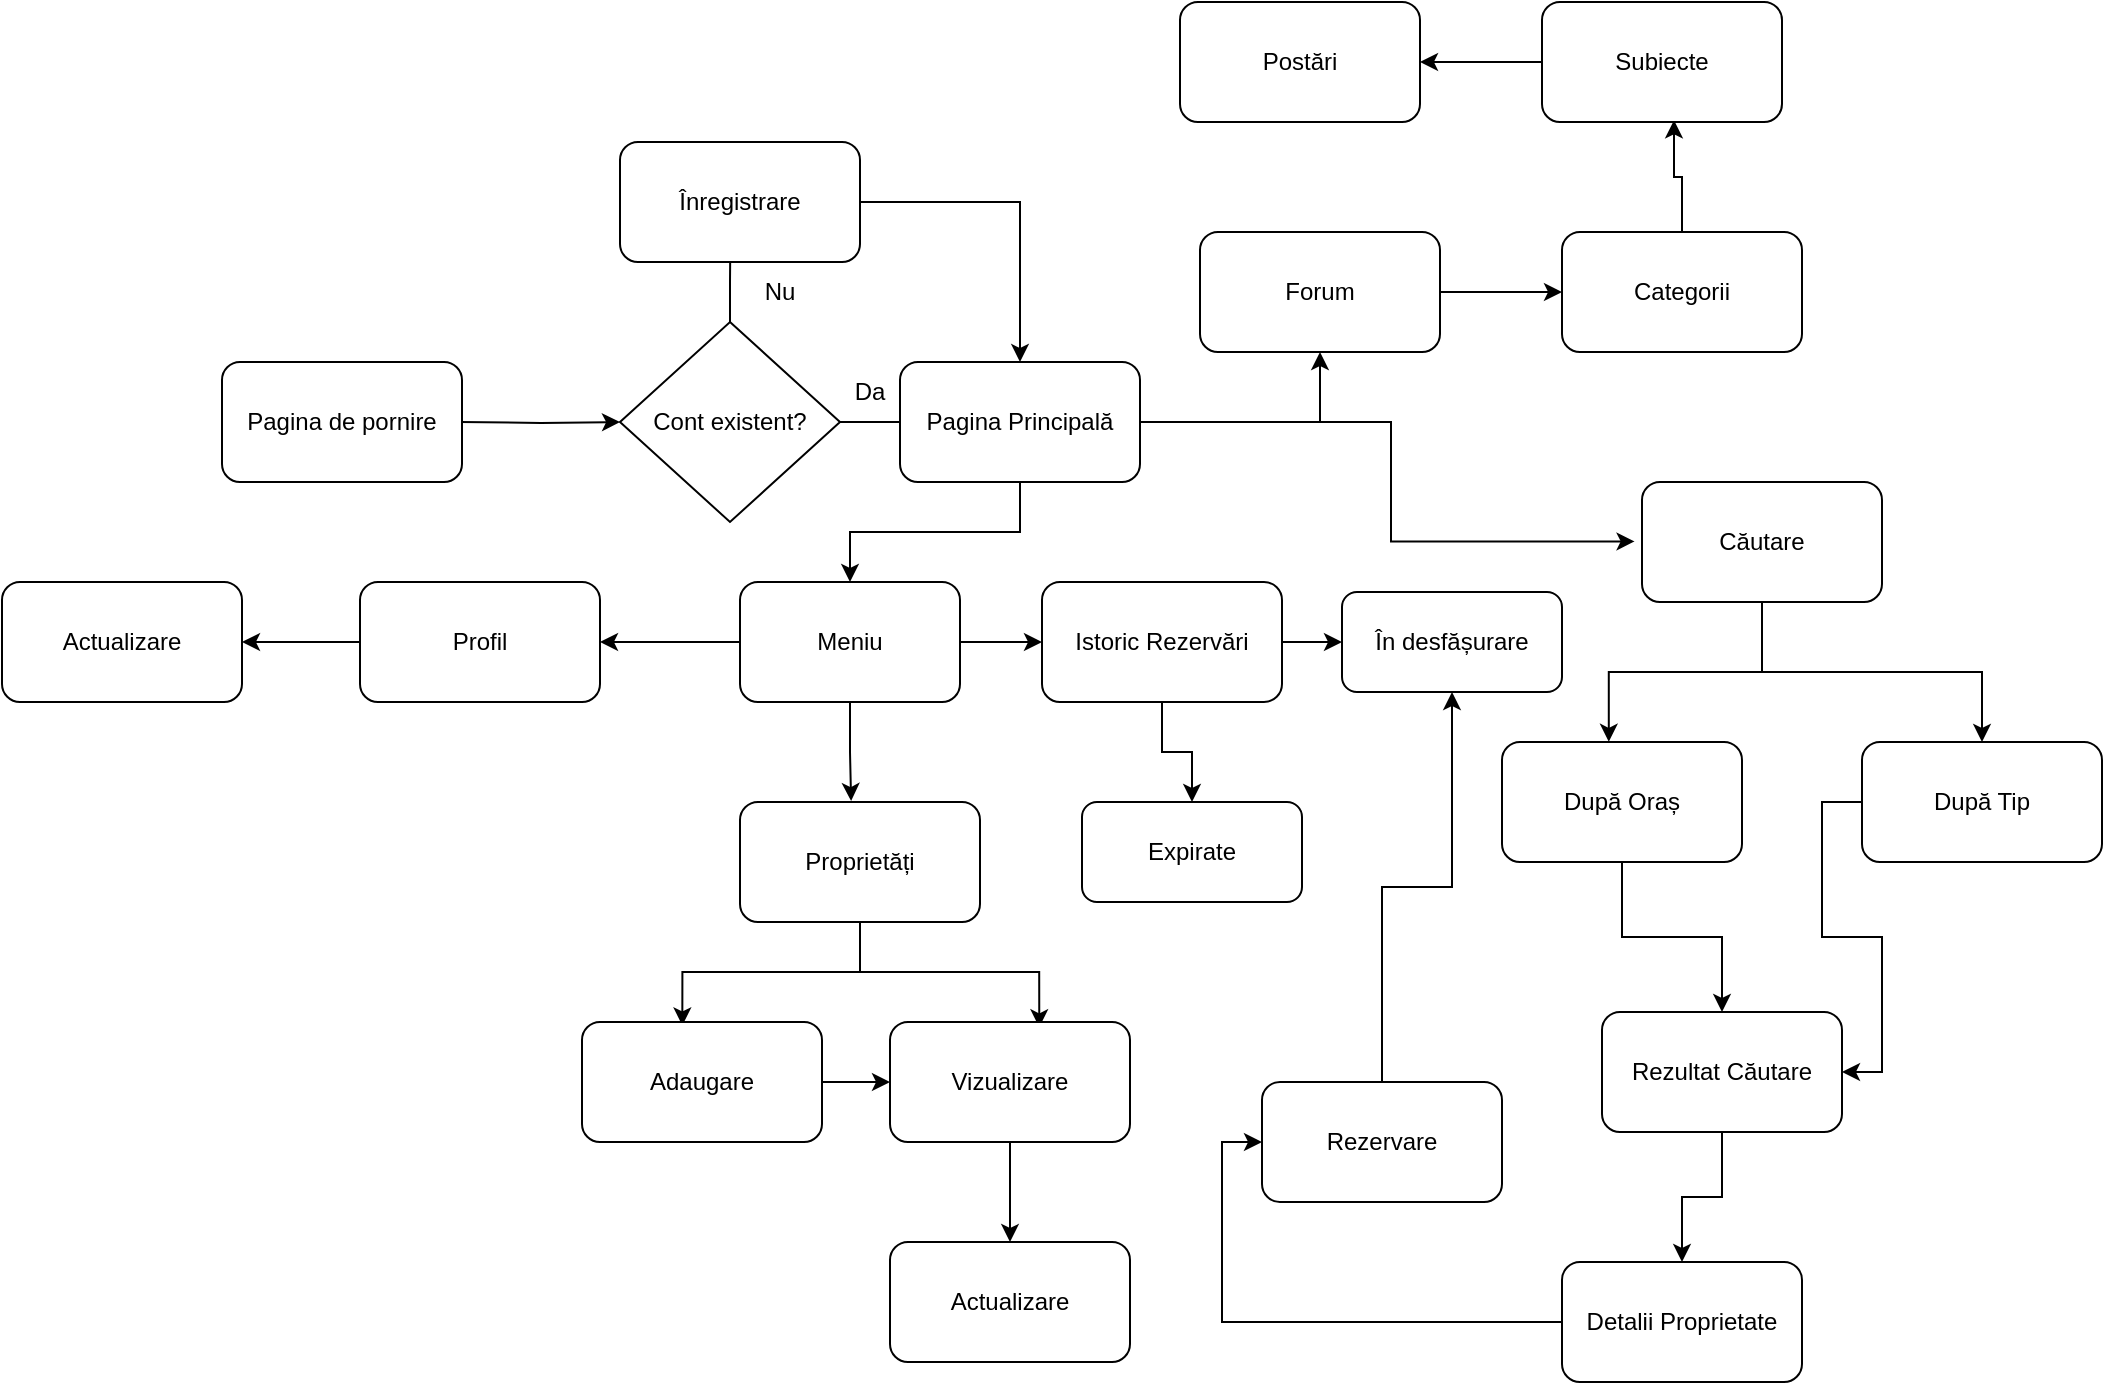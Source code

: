 <mxfile version="21.5.0" type="github">
  <diagram id="C5RBs43oDa-KdzZeNtuy" name="Page-1">
    <mxGraphModel dx="2741" dy="988" grid="1" gridSize="10" guides="1" tooltips="1" connect="1" arrows="1" fold="1" page="1" pageScale="1" pageWidth="827" pageHeight="1169" math="0" shadow="0">
      <root>
        <mxCell id="WIyWlLk6GJQsqaUBKTNV-0" />
        <mxCell id="WIyWlLk6GJQsqaUBKTNV-1" parent="WIyWlLk6GJQsqaUBKTNV-0" />
        <mxCell id="Z4YXYu8KSRPK0NGSerr5-8" style="edgeStyle=orthogonalEdgeStyle;rounded=0;orthogonalLoop=1;jettySize=auto;html=1;entryX=0.463;entryY=0.019;entryDx=0;entryDy=0;entryPerimeter=0;" edge="1" parent="WIyWlLk6GJQsqaUBKTNV-1" source="Z4YXYu8KSRPK0NGSerr5-0" target="Z4YXYu8KSRPK0NGSerr5-3">
          <mxGeometry relative="1" as="geometry" />
        </mxCell>
        <mxCell id="Z4YXYu8KSRPK0NGSerr5-12" style="edgeStyle=orthogonalEdgeStyle;rounded=0;orthogonalLoop=1;jettySize=auto;html=1;" edge="1" parent="WIyWlLk6GJQsqaUBKTNV-1" source="Z4YXYu8KSRPK0NGSerr5-0">
          <mxGeometry relative="1" as="geometry">
            <mxPoint x="429" y="260" as="targetPoint" />
          </mxGeometry>
        </mxCell>
        <mxCell id="Z4YXYu8KSRPK0NGSerr5-0" value="Cont existent?" style="rhombus;whiteSpace=wrap;html=1;" vertex="1" parent="WIyWlLk6GJQsqaUBKTNV-1">
          <mxGeometry x="219" y="210" width="110" height="100" as="geometry" />
        </mxCell>
        <mxCell id="Z4YXYu8KSRPK0NGSerr5-2" style="edgeStyle=orthogonalEdgeStyle;rounded=0;orthogonalLoop=1;jettySize=auto;html=1;entryX=0;entryY=0.5;entryDx=0;entryDy=0;" edge="1" parent="WIyWlLk6GJQsqaUBKTNV-1" target="Z4YXYu8KSRPK0NGSerr5-0">
          <mxGeometry relative="1" as="geometry">
            <mxPoint x="139" y="260" as="sourcePoint" />
          </mxGeometry>
        </mxCell>
        <mxCell id="Z4YXYu8KSRPK0NGSerr5-1" value="Pagina de pornire" style="rounded=1;whiteSpace=wrap;html=1;" vertex="1" parent="WIyWlLk6GJQsqaUBKTNV-1">
          <mxGeometry x="20" y="230" width="120" height="60" as="geometry" />
        </mxCell>
        <mxCell id="Z4YXYu8KSRPK0NGSerr5-13" style="edgeStyle=orthogonalEdgeStyle;rounded=0;orthogonalLoop=1;jettySize=auto;html=1;entryX=0.5;entryY=0;entryDx=0;entryDy=0;" edge="1" parent="WIyWlLk6GJQsqaUBKTNV-1" source="Z4YXYu8KSRPK0NGSerr5-3" target="Z4YXYu8KSRPK0NGSerr5-4">
          <mxGeometry relative="1" as="geometry" />
        </mxCell>
        <mxCell id="Z4YXYu8KSRPK0NGSerr5-3" value="Înregistrare" style="rounded=1;whiteSpace=wrap;html=1;" vertex="1" parent="WIyWlLk6GJQsqaUBKTNV-1">
          <mxGeometry x="219" y="120" width="120" height="60" as="geometry" />
        </mxCell>
        <mxCell id="Z4YXYu8KSRPK0NGSerr5-15" style="edgeStyle=orthogonalEdgeStyle;rounded=0;orthogonalLoop=1;jettySize=auto;html=1;entryX=0.5;entryY=0;entryDx=0;entryDy=0;" edge="1" parent="WIyWlLk6GJQsqaUBKTNV-1" source="Z4YXYu8KSRPK0NGSerr5-4" target="Z4YXYu8KSRPK0NGSerr5-14">
          <mxGeometry relative="1" as="geometry" />
        </mxCell>
        <mxCell id="Z4YXYu8KSRPK0NGSerr5-17" style="edgeStyle=orthogonalEdgeStyle;rounded=0;orthogonalLoop=1;jettySize=auto;html=1;entryX=-0.031;entryY=0.495;entryDx=0;entryDy=0;entryPerimeter=0;" edge="1" parent="WIyWlLk6GJQsqaUBKTNV-1" source="Z4YXYu8KSRPK0NGSerr5-4" target="Z4YXYu8KSRPK0NGSerr5-16">
          <mxGeometry relative="1" as="geometry" />
        </mxCell>
        <mxCell id="Z4YXYu8KSRPK0NGSerr5-26" style="edgeStyle=orthogonalEdgeStyle;rounded=0;orthogonalLoop=1;jettySize=auto;html=1;" edge="1" parent="WIyWlLk6GJQsqaUBKTNV-1" source="Z4YXYu8KSRPK0NGSerr5-4" target="Z4YXYu8KSRPK0NGSerr5-24">
          <mxGeometry relative="1" as="geometry" />
        </mxCell>
        <mxCell id="Z4YXYu8KSRPK0NGSerr5-4" value="Pagina Principală" style="rounded=1;whiteSpace=wrap;html=1;" vertex="1" parent="WIyWlLk6GJQsqaUBKTNV-1">
          <mxGeometry x="359" y="230" width="120" height="60" as="geometry" />
        </mxCell>
        <mxCell id="Z4YXYu8KSRPK0NGSerr5-9" value="Da" style="text;html=1;strokeColor=none;fillColor=none;align=center;verticalAlign=middle;whiteSpace=wrap;rounded=0;" vertex="1" parent="WIyWlLk6GJQsqaUBKTNV-1">
          <mxGeometry x="329" y="230" width="30" height="30" as="geometry" />
        </mxCell>
        <mxCell id="Z4YXYu8KSRPK0NGSerr5-10" value="Nu" style="text;html=1;strokeColor=none;fillColor=none;align=center;verticalAlign=middle;whiteSpace=wrap;rounded=0;" vertex="1" parent="WIyWlLk6GJQsqaUBKTNV-1">
          <mxGeometry x="269" y="180" width="60" height="30" as="geometry" />
        </mxCell>
        <mxCell id="Z4YXYu8KSRPK0NGSerr5-21" style="edgeStyle=orthogonalEdgeStyle;rounded=0;orthogonalLoop=1;jettySize=auto;html=1;entryX=1;entryY=0.5;entryDx=0;entryDy=0;" edge="1" parent="WIyWlLk6GJQsqaUBKTNV-1" source="Z4YXYu8KSRPK0NGSerr5-14" target="Z4YXYu8KSRPK0NGSerr5-18">
          <mxGeometry relative="1" as="geometry" />
        </mxCell>
        <mxCell id="Z4YXYu8KSRPK0NGSerr5-22" style="edgeStyle=orthogonalEdgeStyle;rounded=0;orthogonalLoop=1;jettySize=auto;html=1;entryX=0.463;entryY=-0.008;entryDx=0;entryDy=0;entryPerimeter=0;" edge="1" parent="WIyWlLk6GJQsqaUBKTNV-1" source="Z4YXYu8KSRPK0NGSerr5-14" target="Z4YXYu8KSRPK0NGSerr5-20">
          <mxGeometry relative="1" as="geometry" />
        </mxCell>
        <mxCell id="Z4YXYu8KSRPK0NGSerr5-23" style="edgeStyle=orthogonalEdgeStyle;rounded=0;orthogonalLoop=1;jettySize=auto;html=1;entryX=0;entryY=0.5;entryDx=0;entryDy=0;" edge="1" parent="WIyWlLk6GJQsqaUBKTNV-1" source="Z4YXYu8KSRPK0NGSerr5-14" target="Z4YXYu8KSRPK0NGSerr5-19">
          <mxGeometry relative="1" as="geometry" />
        </mxCell>
        <mxCell id="Z4YXYu8KSRPK0NGSerr5-14" value="Meniu" style="rounded=1;whiteSpace=wrap;html=1;" vertex="1" parent="WIyWlLk6GJQsqaUBKTNV-1">
          <mxGeometry x="279" y="340" width="110" height="60" as="geometry" />
        </mxCell>
        <mxCell id="Z4YXYu8KSRPK0NGSerr5-49" style="edgeStyle=orthogonalEdgeStyle;rounded=0;orthogonalLoop=1;jettySize=auto;html=1;entryX=0.445;entryY=-0.002;entryDx=0;entryDy=0;entryPerimeter=0;" edge="1" parent="WIyWlLk6GJQsqaUBKTNV-1" source="Z4YXYu8KSRPK0NGSerr5-16" target="Z4YXYu8KSRPK0NGSerr5-46">
          <mxGeometry relative="1" as="geometry" />
        </mxCell>
        <mxCell id="Z4YXYu8KSRPK0NGSerr5-50" style="edgeStyle=orthogonalEdgeStyle;rounded=0;orthogonalLoop=1;jettySize=auto;html=1;entryX=0.5;entryY=0;entryDx=0;entryDy=0;" edge="1" parent="WIyWlLk6GJQsqaUBKTNV-1" source="Z4YXYu8KSRPK0NGSerr5-16" target="Z4YXYu8KSRPK0NGSerr5-47">
          <mxGeometry relative="1" as="geometry" />
        </mxCell>
        <mxCell id="Z4YXYu8KSRPK0NGSerr5-16" value="Căutare" style="rounded=1;whiteSpace=wrap;html=1;" vertex="1" parent="WIyWlLk6GJQsqaUBKTNV-1">
          <mxGeometry x="730" y="290" width="120" height="60" as="geometry" />
        </mxCell>
        <mxCell id="Z4YXYu8KSRPK0NGSerr5-41" style="edgeStyle=orthogonalEdgeStyle;rounded=0;orthogonalLoop=1;jettySize=auto;html=1;entryX=1;entryY=0.5;entryDx=0;entryDy=0;" edge="1" parent="WIyWlLk6GJQsqaUBKTNV-1" source="Z4YXYu8KSRPK0NGSerr5-18" target="Z4YXYu8KSRPK0NGSerr5-40">
          <mxGeometry relative="1" as="geometry" />
        </mxCell>
        <mxCell id="Z4YXYu8KSRPK0NGSerr5-18" value="Profil" style="rounded=1;whiteSpace=wrap;html=1;" vertex="1" parent="WIyWlLk6GJQsqaUBKTNV-1">
          <mxGeometry x="89" y="340" width="120" height="60" as="geometry" />
        </mxCell>
        <mxCell id="Z4YXYu8KSRPK0NGSerr5-43" style="edgeStyle=orthogonalEdgeStyle;rounded=0;orthogonalLoop=1;jettySize=auto;html=1;entryX=0.5;entryY=0;entryDx=0;entryDy=0;" edge="1" parent="WIyWlLk6GJQsqaUBKTNV-1" source="Z4YXYu8KSRPK0NGSerr5-19" target="Z4YXYu8KSRPK0NGSerr5-42">
          <mxGeometry relative="1" as="geometry" />
        </mxCell>
        <mxCell id="Z4YXYu8KSRPK0NGSerr5-48" style="edgeStyle=orthogonalEdgeStyle;rounded=0;orthogonalLoop=1;jettySize=auto;html=1;entryX=0;entryY=0.5;entryDx=0;entryDy=0;" edge="1" parent="WIyWlLk6GJQsqaUBKTNV-1" source="Z4YXYu8KSRPK0NGSerr5-19" target="Z4YXYu8KSRPK0NGSerr5-44">
          <mxGeometry relative="1" as="geometry" />
        </mxCell>
        <mxCell id="Z4YXYu8KSRPK0NGSerr5-19" value="Istoric Rezervări" style="rounded=1;whiteSpace=wrap;html=1;" vertex="1" parent="WIyWlLk6GJQsqaUBKTNV-1">
          <mxGeometry x="430" y="340" width="120" height="60" as="geometry" />
        </mxCell>
        <mxCell id="Z4YXYu8KSRPK0NGSerr5-35" style="edgeStyle=orthogonalEdgeStyle;rounded=0;orthogonalLoop=1;jettySize=auto;html=1;entryX=0.418;entryY=0.029;entryDx=0;entryDy=0;entryPerimeter=0;" edge="1" parent="WIyWlLk6GJQsqaUBKTNV-1" source="Z4YXYu8KSRPK0NGSerr5-20" target="Z4YXYu8KSRPK0NGSerr5-33">
          <mxGeometry relative="1" as="geometry" />
        </mxCell>
        <mxCell id="Z4YXYu8KSRPK0NGSerr5-36" style="edgeStyle=orthogonalEdgeStyle;rounded=0;orthogonalLoop=1;jettySize=auto;html=1;entryX=0.622;entryY=0.044;entryDx=0;entryDy=0;entryPerimeter=0;" edge="1" parent="WIyWlLk6GJQsqaUBKTNV-1" source="Z4YXYu8KSRPK0NGSerr5-20" target="Z4YXYu8KSRPK0NGSerr5-34">
          <mxGeometry relative="1" as="geometry" />
        </mxCell>
        <mxCell id="Z4YXYu8KSRPK0NGSerr5-20" value="Proprietăți" style="rounded=1;whiteSpace=wrap;html=1;" vertex="1" parent="WIyWlLk6GJQsqaUBKTNV-1">
          <mxGeometry x="279" y="450" width="120" height="60" as="geometry" />
        </mxCell>
        <mxCell id="Z4YXYu8KSRPK0NGSerr5-30" style="edgeStyle=orthogonalEdgeStyle;rounded=0;orthogonalLoop=1;jettySize=auto;html=1;entryX=0;entryY=0.5;entryDx=0;entryDy=0;" edge="1" parent="WIyWlLk6GJQsqaUBKTNV-1" source="Z4YXYu8KSRPK0NGSerr5-24" target="Z4YXYu8KSRPK0NGSerr5-27">
          <mxGeometry relative="1" as="geometry" />
        </mxCell>
        <mxCell id="Z4YXYu8KSRPK0NGSerr5-24" value="Forum" style="rounded=1;whiteSpace=wrap;html=1;" vertex="1" parent="WIyWlLk6GJQsqaUBKTNV-1">
          <mxGeometry x="509" y="165" width="120" height="60" as="geometry" />
        </mxCell>
        <mxCell id="Z4YXYu8KSRPK0NGSerr5-31" style="edgeStyle=orthogonalEdgeStyle;rounded=0;orthogonalLoop=1;jettySize=auto;html=1;entryX=0.55;entryY=0.986;entryDx=0;entryDy=0;entryPerimeter=0;" edge="1" parent="WIyWlLk6GJQsqaUBKTNV-1" source="Z4YXYu8KSRPK0NGSerr5-27" target="Z4YXYu8KSRPK0NGSerr5-28">
          <mxGeometry relative="1" as="geometry" />
        </mxCell>
        <mxCell id="Z4YXYu8KSRPK0NGSerr5-27" value="Categorii" style="rounded=1;whiteSpace=wrap;html=1;" vertex="1" parent="WIyWlLk6GJQsqaUBKTNV-1">
          <mxGeometry x="690" y="165" width="120" height="60" as="geometry" />
        </mxCell>
        <mxCell id="Z4YXYu8KSRPK0NGSerr5-32" value="" style="edgeStyle=orthogonalEdgeStyle;rounded=0;orthogonalLoop=1;jettySize=auto;html=1;" edge="1" parent="WIyWlLk6GJQsqaUBKTNV-1" source="Z4YXYu8KSRPK0NGSerr5-28" target="Z4YXYu8KSRPK0NGSerr5-29">
          <mxGeometry relative="1" as="geometry" />
        </mxCell>
        <mxCell id="Z4YXYu8KSRPK0NGSerr5-28" value="Subiecte" style="rounded=1;whiteSpace=wrap;html=1;" vertex="1" parent="WIyWlLk6GJQsqaUBKTNV-1">
          <mxGeometry x="680" y="50" width="120" height="60" as="geometry" />
        </mxCell>
        <mxCell id="Z4YXYu8KSRPK0NGSerr5-29" value="Postări" style="rounded=1;whiteSpace=wrap;html=1;" vertex="1" parent="WIyWlLk6GJQsqaUBKTNV-1">
          <mxGeometry x="499" y="50" width="120" height="60" as="geometry" />
        </mxCell>
        <mxCell id="Z4YXYu8KSRPK0NGSerr5-39" style="edgeStyle=orthogonalEdgeStyle;rounded=0;orthogonalLoop=1;jettySize=auto;html=1;entryX=0;entryY=0.5;entryDx=0;entryDy=0;" edge="1" parent="WIyWlLk6GJQsqaUBKTNV-1" source="Z4YXYu8KSRPK0NGSerr5-33" target="Z4YXYu8KSRPK0NGSerr5-34">
          <mxGeometry relative="1" as="geometry" />
        </mxCell>
        <mxCell id="Z4YXYu8KSRPK0NGSerr5-33" value="Adaugare" style="rounded=1;whiteSpace=wrap;html=1;" vertex="1" parent="WIyWlLk6GJQsqaUBKTNV-1">
          <mxGeometry x="200" y="560" width="120" height="60" as="geometry" />
        </mxCell>
        <mxCell id="Z4YXYu8KSRPK0NGSerr5-38" style="edgeStyle=orthogonalEdgeStyle;rounded=0;orthogonalLoop=1;jettySize=auto;html=1;entryX=0.5;entryY=0;entryDx=0;entryDy=0;" edge="1" parent="WIyWlLk6GJQsqaUBKTNV-1" source="Z4YXYu8KSRPK0NGSerr5-34" target="Z4YXYu8KSRPK0NGSerr5-37">
          <mxGeometry relative="1" as="geometry" />
        </mxCell>
        <mxCell id="Z4YXYu8KSRPK0NGSerr5-34" value="Vizualizare" style="rounded=1;whiteSpace=wrap;html=1;" vertex="1" parent="WIyWlLk6GJQsqaUBKTNV-1">
          <mxGeometry x="354" y="560" width="120" height="60" as="geometry" />
        </mxCell>
        <mxCell id="Z4YXYu8KSRPK0NGSerr5-37" value="Actualizare" style="rounded=1;whiteSpace=wrap;html=1;" vertex="1" parent="WIyWlLk6GJQsqaUBKTNV-1">
          <mxGeometry x="354" y="670" width="120" height="60" as="geometry" />
        </mxCell>
        <mxCell id="Z4YXYu8KSRPK0NGSerr5-40" value="Actualizare" style="rounded=1;whiteSpace=wrap;html=1;" vertex="1" parent="WIyWlLk6GJQsqaUBKTNV-1">
          <mxGeometry x="-90" y="340" width="120" height="60" as="geometry" />
        </mxCell>
        <mxCell id="Z4YXYu8KSRPK0NGSerr5-42" value="Expirate" style="rounded=1;whiteSpace=wrap;html=1;" vertex="1" parent="WIyWlLk6GJQsqaUBKTNV-1">
          <mxGeometry x="450" y="450" width="110" height="50" as="geometry" />
        </mxCell>
        <mxCell id="Z4YXYu8KSRPK0NGSerr5-44" value="În desfășurare" style="rounded=1;whiteSpace=wrap;html=1;" vertex="1" parent="WIyWlLk6GJQsqaUBKTNV-1">
          <mxGeometry x="580" y="345" width="110" height="50" as="geometry" />
        </mxCell>
        <mxCell id="Z4YXYu8KSRPK0NGSerr5-52" style="edgeStyle=orthogonalEdgeStyle;rounded=0;orthogonalLoop=1;jettySize=auto;html=1;entryX=0.5;entryY=0;entryDx=0;entryDy=0;" edge="1" parent="WIyWlLk6GJQsqaUBKTNV-1" source="Z4YXYu8KSRPK0NGSerr5-46" target="Z4YXYu8KSRPK0NGSerr5-51">
          <mxGeometry relative="1" as="geometry" />
        </mxCell>
        <mxCell id="Z4YXYu8KSRPK0NGSerr5-46" value="După Oraș" style="rounded=1;whiteSpace=wrap;html=1;" vertex="1" parent="WIyWlLk6GJQsqaUBKTNV-1">
          <mxGeometry x="660" y="420" width="120" height="60" as="geometry" />
        </mxCell>
        <mxCell id="Z4YXYu8KSRPK0NGSerr5-53" style="edgeStyle=orthogonalEdgeStyle;rounded=0;orthogonalLoop=1;jettySize=auto;html=1;entryX=1;entryY=0.5;entryDx=0;entryDy=0;" edge="1" parent="WIyWlLk6GJQsqaUBKTNV-1" source="Z4YXYu8KSRPK0NGSerr5-47" target="Z4YXYu8KSRPK0NGSerr5-51">
          <mxGeometry relative="1" as="geometry">
            <mxPoint x="820" y="540" as="targetPoint" />
          </mxGeometry>
        </mxCell>
        <mxCell id="Z4YXYu8KSRPK0NGSerr5-47" value="După Tip" style="rounded=1;whiteSpace=wrap;html=1;" vertex="1" parent="WIyWlLk6GJQsqaUBKTNV-1">
          <mxGeometry x="840" y="420" width="120" height="60" as="geometry" />
        </mxCell>
        <mxCell id="Z4YXYu8KSRPK0NGSerr5-55" style="edgeStyle=orthogonalEdgeStyle;rounded=0;orthogonalLoop=1;jettySize=auto;html=1;entryX=0.5;entryY=0;entryDx=0;entryDy=0;" edge="1" parent="WIyWlLk6GJQsqaUBKTNV-1" source="Z4YXYu8KSRPK0NGSerr5-51" target="Z4YXYu8KSRPK0NGSerr5-54">
          <mxGeometry relative="1" as="geometry" />
        </mxCell>
        <mxCell id="Z4YXYu8KSRPK0NGSerr5-51" value="Rezultat Căutare" style="rounded=1;whiteSpace=wrap;html=1;" vertex="1" parent="WIyWlLk6GJQsqaUBKTNV-1">
          <mxGeometry x="710" y="555" width="120" height="60" as="geometry" />
        </mxCell>
        <mxCell id="Z4YXYu8KSRPK0NGSerr5-57" style="edgeStyle=orthogonalEdgeStyle;rounded=0;orthogonalLoop=1;jettySize=auto;html=1;entryX=0;entryY=0.5;entryDx=0;entryDy=0;" edge="1" parent="WIyWlLk6GJQsqaUBKTNV-1" source="Z4YXYu8KSRPK0NGSerr5-54" target="Z4YXYu8KSRPK0NGSerr5-56">
          <mxGeometry relative="1" as="geometry" />
        </mxCell>
        <mxCell id="Z4YXYu8KSRPK0NGSerr5-54" value="Detalii Proprietate" style="rounded=1;whiteSpace=wrap;html=1;" vertex="1" parent="WIyWlLk6GJQsqaUBKTNV-1">
          <mxGeometry x="690" y="680" width="120" height="60" as="geometry" />
        </mxCell>
        <mxCell id="Z4YXYu8KSRPK0NGSerr5-58" style="edgeStyle=orthogonalEdgeStyle;rounded=0;orthogonalLoop=1;jettySize=auto;html=1;entryX=0.5;entryY=1;entryDx=0;entryDy=0;" edge="1" parent="WIyWlLk6GJQsqaUBKTNV-1" source="Z4YXYu8KSRPK0NGSerr5-56" target="Z4YXYu8KSRPK0NGSerr5-44">
          <mxGeometry relative="1" as="geometry" />
        </mxCell>
        <mxCell id="Z4YXYu8KSRPK0NGSerr5-56" value="Rezervare" style="rounded=1;whiteSpace=wrap;html=1;" vertex="1" parent="WIyWlLk6GJQsqaUBKTNV-1">
          <mxGeometry x="540" y="590" width="120" height="60" as="geometry" />
        </mxCell>
      </root>
    </mxGraphModel>
  </diagram>
</mxfile>
